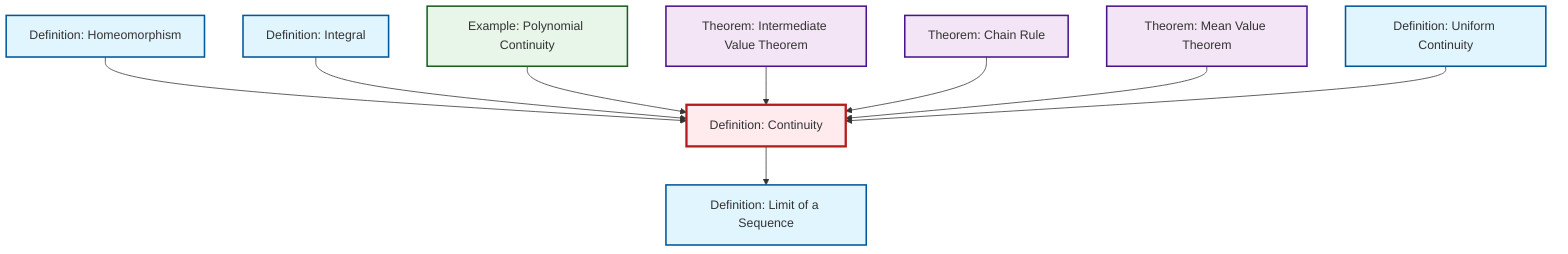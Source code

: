graph TD
    classDef definition fill:#e1f5fe,stroke:#01579b,stroke-width:2px
    classDef theorem fill:#f3e5f5,stroke:#4a148c,stroke-width:2px
    classDef axiom fill:#fff3e0,stroke:#e65100,stroke-width:2px
    classDef example fill:#e8f5e9,stroke:#1b5e20,stroke-width:2px
    classDef current fill:#ffebee,stroke:#b71c1c,stroke-width:3px
    thm-chain-rule["Theorem: Chain Rule"]:::theorem
    thm-mean-value["Theorem: Mean Value Theorem"]:::theorem
    ex-polynomial-continuity["Example: Polynomial Continuity"]:::example
    def-uniform-continuity["Definition: Uniform Continuity"]:::definition
    def-homeomorphism["Definition: Homeomorphism"]:::definition
    thm-intermediate-value["Theorem: Intermediate Value Theorem"]:::theorem
    def-continuity["Definition: Continuity"]:::definition
    def-limit["Definition: Limit of a Sequence"]:::definition
    def-integral["Definition: Integral"]:::definition
    def-homeomorphism --> def-continuity
    def-integral --> def-continuity
    def-continuity --> def-limit
    ex-polynomial-continuity --> def-continuity
    thm-intermediate-value --> def-continuity
    thm-chain-rule --> def-continuity
    thm-mean-value --> def-continuity
    def-uniform-continuity --> def-continuity
    class def-continuity current